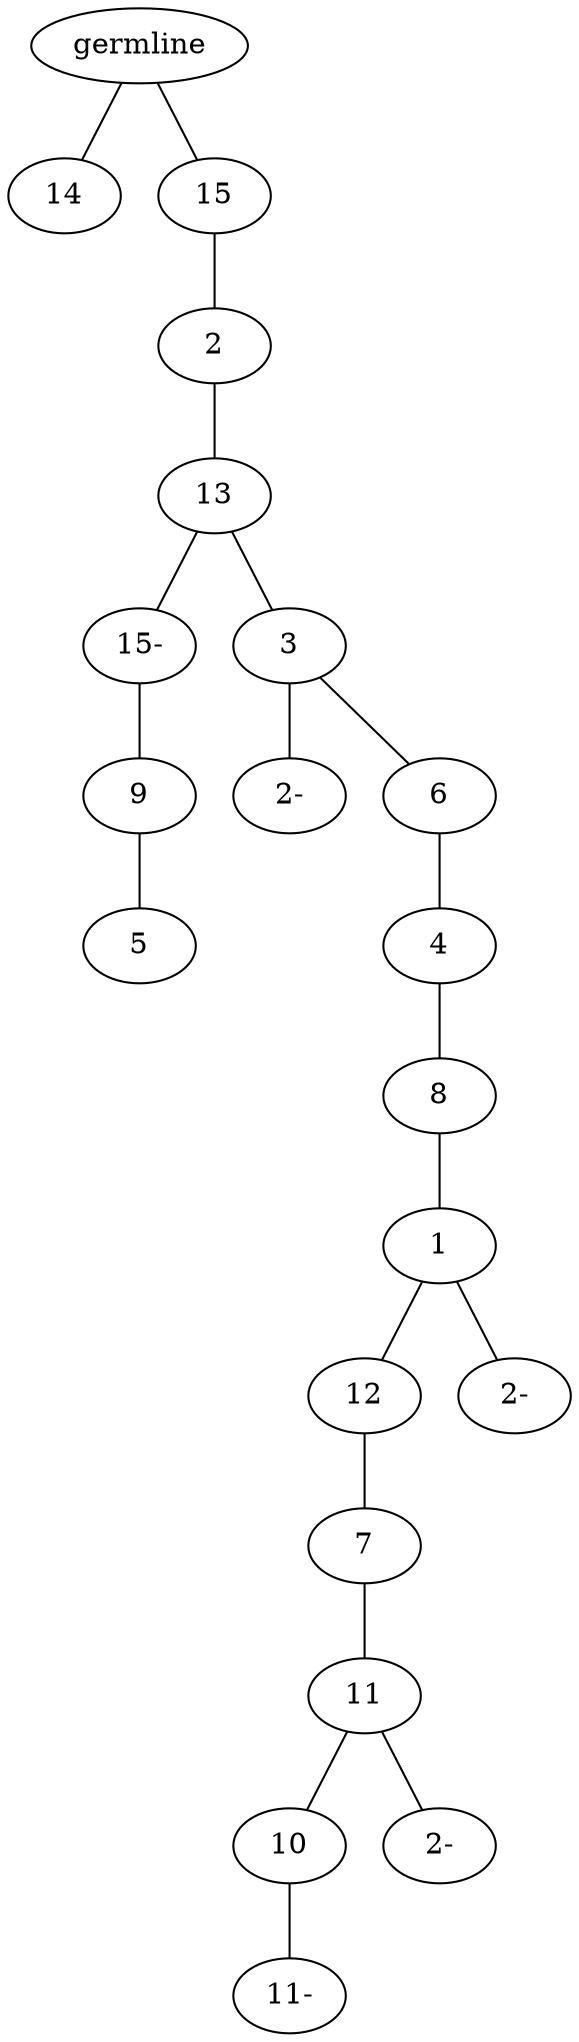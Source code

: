 graph tree {
    "139869305822224" [label="germline"];
    "139869314728288" [label="14"];
    "139869314728864" [label="15"];
    "139869314730688" [label="2"];
    "139869314730784" [label="13"];
    "139869314731408" [label="15-"];
    "139869314819360" [label="9"];
    "139869314818640" [label="5"];
    "139869314730112" [label="3"];
    "139869314818208" [label="2-"];
    "139869314819600" [label="6"];
    "139869314819408" [label="4"];
    "139869314819792" [label="8"];
    "139869314820224" [label="1"];
    "139869314820512" [label="12"];
    "139869314820800" [label="7"];
    "139869314775120" [label="11"];
    "139869314775408" [label="10"];
    "139869314775216" [label="11-"];
    "139869314775552" [label="2-"];
    "139869314821328" [label="2-"];
    "139869305822224" -- "139869314728288";
    "139869305822224" -- "139869314728864";
    "139869314728864" -- "139869314730688";
    "139869314730688" -- "139869314730784";
    "139869314730784" -- "139869314731408";
    "139869314730784" -- "139869314730112";
    "139869314731408" -- "139869314819360";
    "139869314819360" -- "139869314818640";
    "139869314730112" -- "139869314818208";
    "139869314730112" -- "139869314819600";
    "139869314819600" -- "139869314819408";
    "139869314819408" -- "139869314819792";
    "139869314819792" -- "139869314820224";
    "139869314820224" -- "139869314820512";
    "139869314820224" -- "139869314821328";
    "139869314820512" -- "139869314820800";
    "139869314820800" -- "139869314775120";
    "139869314775120" -- "139869314775408";
    "139869314775120" -- "139869314775552";
    "139869314775408" -- "139869314775216";
}

